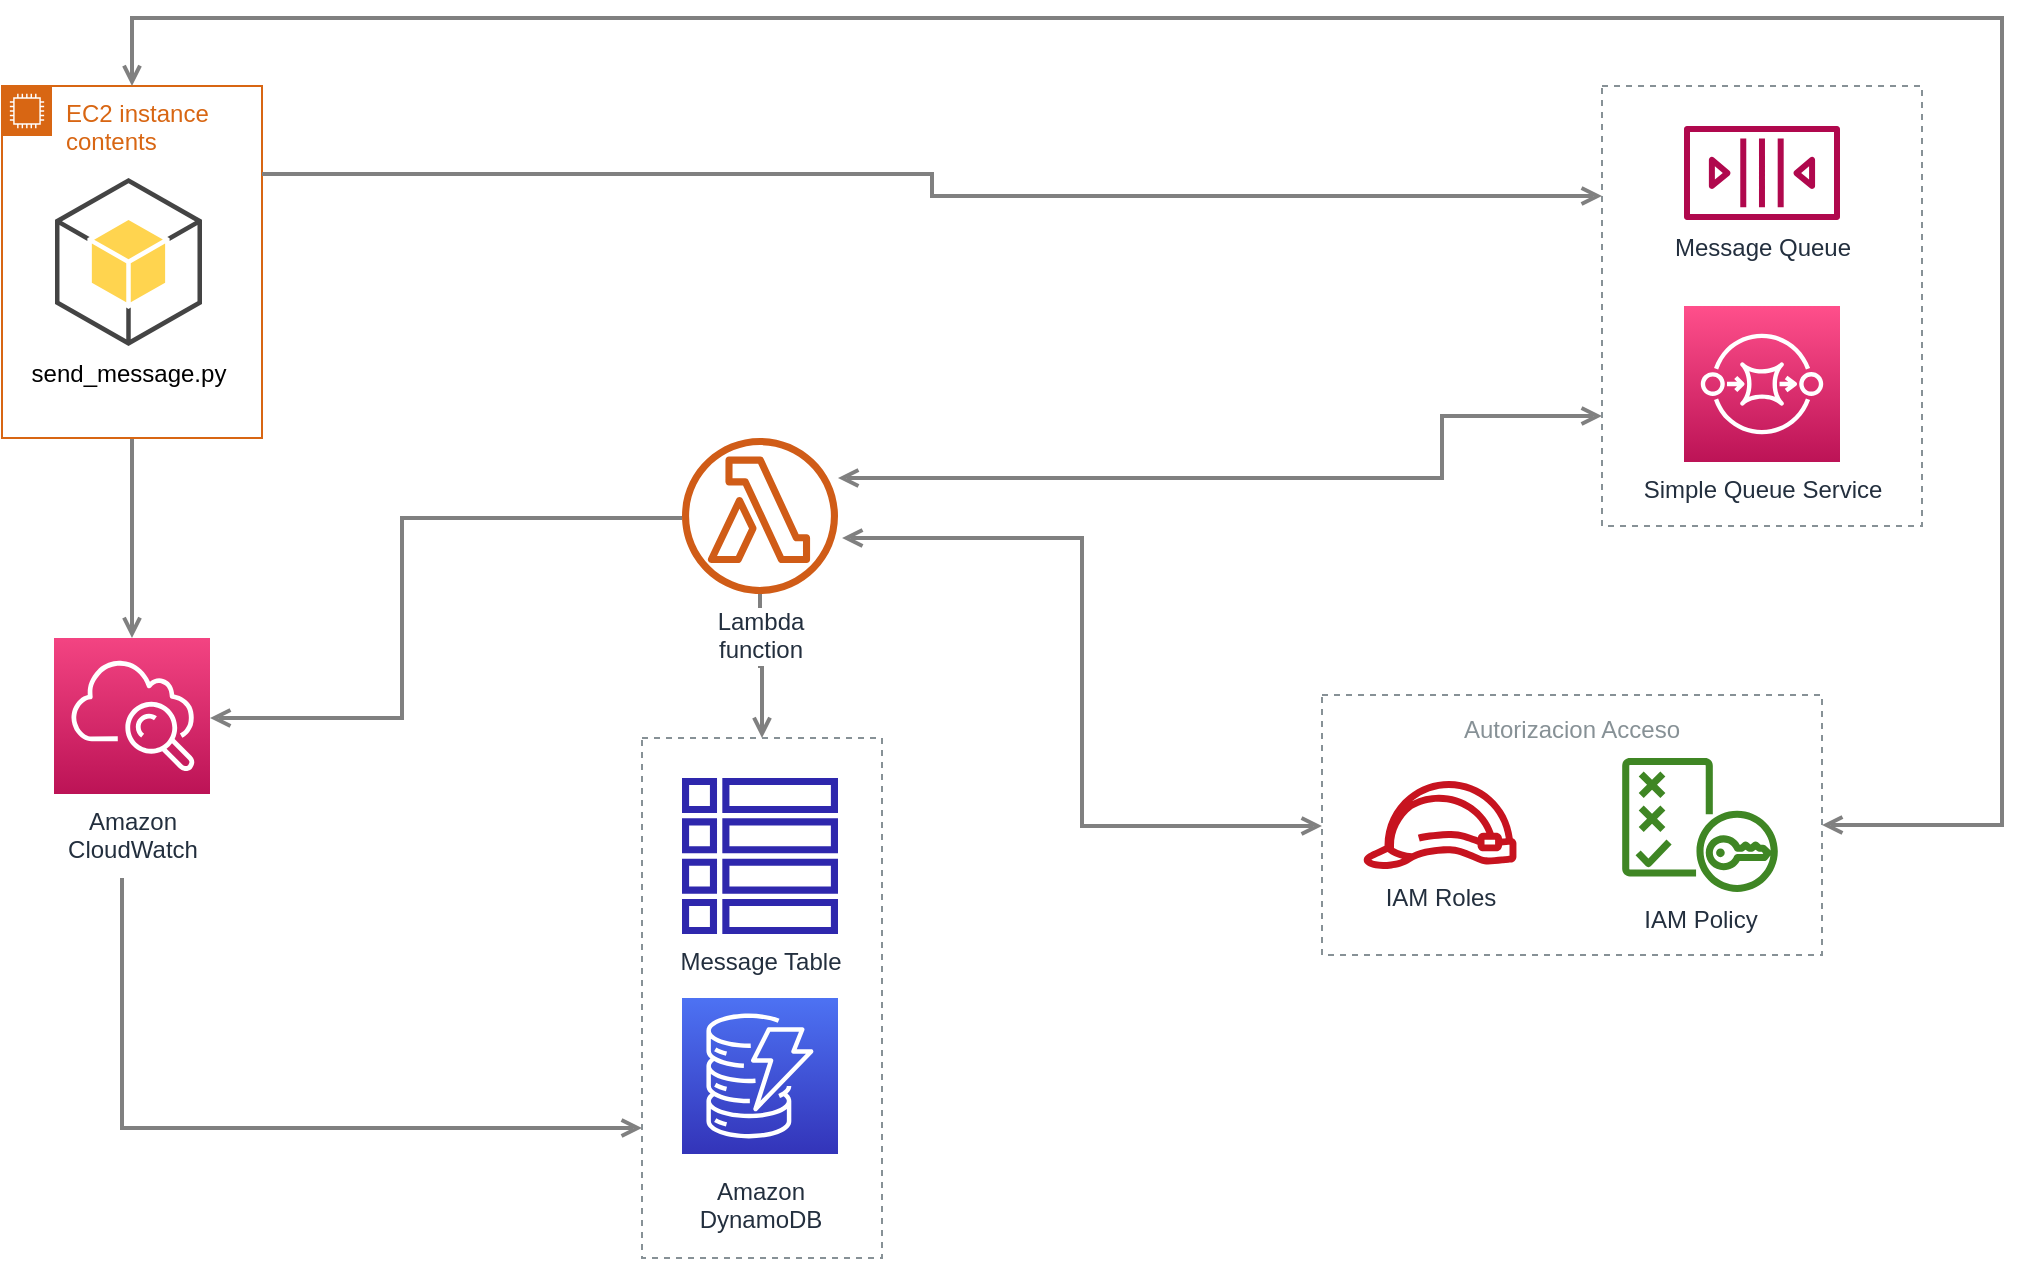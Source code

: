 <mxfile version="19.0.3" type="device"><diagram id="Ht1M8jgEwFfnCIfOTk4-" name="Page-1"><mxGraphModel dx="1730" dy="1068" grid="1" gridSize="10" guides="1" tooltips="1" connect="1" arrows="1" fold="1" page="1" pageScale="1" pageWidth="1169" pageHeight="827" math="0" shadow="0"><root><mxCell id="0"/><mxCell id="1" parent="0"/><mxCell id="UEzPUAAOIrF-is8g5C7q-124" style="edgeStyle=orthogonalEdgeStyle;rounded=0;orthogonalLoop=1;jettySize=auto;html=1;startArrow=open;startFill=0;endArrow=none;endFill=0;strokeWidth=2;strokeColor=#808080;entryX=0.5;entryY=1;entryDx=0;entryDy=0;" parent="1" source="UEzPUAAOIrF-is8g5C7q-121" target="r67qUP1LdX7itHrZpyis-3" edge="1"><mxGeometry relative="1" as="geometry"><Array as="points"/><mxPoint x="170" y="410" as="sourcePoint"/></mxGeometry></mxCell><mxCell id="UEzPUAAOIrF-is8g5C7q-126" style="edgeStyle=orthogonalEdgeStyle;rounded=0;orthogonalLoop=1;jettySize=auto;html=1;startArrow=none;startFill=0;endArrow=open;endFill=0;strokeWidth=2;strokeColor=#808080;" parent="1" source="UEzPUAAOIrF-is8g5C7q-115" target="UEzPUAAOIrF-is8g5C7q-121" edge="1"><mxGeometry relative="1" as="geometry"><mxPoint x="490.5" y="250.5" as="sourcePoint"/><mxPoint x="240" y="470" as="targetPoint"/><Array as="points"><mxPoint x="240" y="360"/><mxPoint x="240" y="460"/></Array></mxGeometry></mxCell><mxCell id="UEzPUAAOIrF-is8g5C7q-132" style="edgeStyle=orthogonalEdgeStyle;rounded=0;orthogonalLoop=1;jettySize=auto;html=1;startArrow=open;startFill=0;endArrow=open;endFill=0;strokeWidth=2;strokeColor=#808080;entryX=0;entryY=0.75;entryDx=0;entryDy=0;" parent="1" source="UEzPUAAOIrF-is8g5C7q-115" target="r67qUP1LdX7itHrZpyis-11" edge="1"><mxGeometry relative="1" as="geometry"><Array as="points"><mxPoint x="760" y="340"/><mxPoint x="760" y="309"/></Array><mxPoint x="760" y="220" as="targetPoint"/></mxGeometry></mxCell><mxCell id="UEzPUAAOIrF-is8g5C7q-141" style="edgeStyle=orthogonalEdgeStyle;rounded=0;orthogonalLoop=1;jettySize=auto;html=1;startArrow=none;startFill=0;endArrow=open;endFill=0;strokeWidth=2;strokeColor=#808080;entryX=0.5;entryY=0;entryDx=0;entryDy=0;" parent="1" source="UEzPUAAOIrF-is8g5C7q-115" target="r67qUP1LdX7itHrZpyis-10" edge="1"><mxGeometry relative="1" as="geometry"><mxPoint x="620" y="350" as="sourcePoint"/><mxPoint x="320" y="450" as="targetPoint"/><Array as="points"/></mxGeometry></mxCell><mxCell id="UEzPUAAOIrF-is8g5C7q-115" value="Lambda&lt;br&gt;function" style="outlineConnect=0;fontColor=#232F3E;gradientColor=none;fillColor=#D05C17;strokeColor=none;dashed=0;verticalLabelPosition=bottom;verticalAlign=top;align=center;html=1;fontSize=12;fontStyle=0;aspect=fixed;pointerEvents=1;shape=mxgraph.aws4.lambda_function;labelBackgroundColor=#ffffff;" parent="1" vertex="1"><mxGeometry x="380" y="320" width="78" height="78" as="geometry"/></mxCell><mxCell id="UEzPUAAOIrF-is8g5C7q-121" value="Amazon&lt;br&gt;CloudWatch&lt;br&gt;" style="outlineConnect=0;fontColor=#232F3E;gradientColor=#F34482;gradientDirection=north;fillColor=#BC1356;strokeColor=#ffffff;dashed=0;verticalLabelPosition=bottom;verticalAlign=top;align=center;html=1;fontSize=12;fontStyle=0;aspect=fixed;shape=mxgraph.aws4.resourceIcon;resIcon=mxgraph.aws4.cloudwatch;labelBackgroundColor=#ffffff;" parent="1" vertex="1"><mxGeometry x="66.0" y="420" width="78" height="78" as="geometry"/></mxCell><mxCell id="r67qUP1LdX7itHrZpyis-3" value="EC2 instance contents" style="points=[[0,0],[0.25,0],[0.5,0],[0.75,0],[1,0],[1,0.25],[1,0.5],[1,0.75],[1,1],[0.75,1],[0.5,1],[0.25,1],[0,1],[0,0.75],[0,0.5],[0,0.25]];outlineConnect=0;gradientColor=none;html=1;whiteSpace=wrap;fontSize=12;fontStyle=0;container=1;pointerEvents=0;collapsible=0;recursiveResize=0;shape=mxgraph.aws4.group;grIcon=mxgraph.aws4.group_ec2_instance_contents;strokeColor=#D86613;fillColor=none;verticalAlign=top;align=left;spacingLeft=30;fontColor=#D86613;dashed=0;" vertex="1" parent="1"><mxGeometry x="40" y="144" width="130" height="176" as="geometry"/></mxCell><mxCell id="r67qUP1LdX7itHrZpyis-1" value="send_message.py" style="outlineConnect=0;dashed=0;verticalLabelPosition=bottom;verticalAlign=top;align=center;html=1;shape=mxgraph.aws3.android;fillColor=#FFD44F;gradientColor=none;" vertex="1" parent="r67qUP1LdX7itHrZpyis-3"><mxGeometry x="26.5" y="46" width="73.5" height="84" as="geometry"/></mxCell><mxCell id="r67qUP1LdX7itHrZpyis-12" value="" style="group" vertex="1" connectable="0" parent="1"><mxGeometry x="840" y="144" width="160" height="220" as="geometry"/></mxCell><mxCell id="r67qUP1LdX7itHrZpyis-8" value="Message Queue" style="sketch=0;outlineConnect=0;fontColor=#232F3E;gradientColor=none;fillColor=#B0084D;strokeColor=none;dashed=0;verticalLabelPosition=bottom;verticalAlign=top;align=center;html=1;fontSize=12;fontStyle=0;aspect=fixed;pointerEvents=1;shape=mxgraph.aws4.queue;" vertex="1" parent="r67qUP1LdX7itHrZpyis-12"><mxGeometry x="41" y="20" width="78" height="47" as="geometry"/></mxCell><mxCell id="r67qUP1LdX7itHrZpyis-9" value="Simple Queue Service" style="sketch=0;points=[[0,0,0],[0.25,0,0],[0.5,0,0],[0.75,0,0],[1,0,0],[0,1,0],[0.25,1,0],[0.5,1,0],[0.75,1,0],[1,1,0],[0,0.25,0],[0,0.5,0],[0,0.75,0],[1,0.25,0],[1,0.5,0],[1,0.75,0]];outlineConnect=0;fontColor=#232F3E;gradientColor=#FF4F8B;gradientDirection=north;fillColor=#BC1356;strokeColor=#ffffff;dashed=0;verticalLabelPosition=bottom;verticalAlign=top;align=center;html=1;fontSize=12;fontStyle=0;aspect=fixed;shape=mxgraph.aws4.resourceIcon;resIcon=mxgraph.aws4.sqs;" vertex="1" parent="r67qUP1LdX7itHrZpyis-12"><mxGeometry x="41" y="110" width="78" height="78" as="geometry"/></mxCell><mxCell id="r67qUP1LdX7itHrZpyis-11" value="" style="outlineConnect=0;gradientColor=none;html=1;whiteSpace=wrap;fontSize=12;fontStyle=0;strokeColor=#879196;fillColor=none;verticalAlign=top;align=center;fontColor=#879196;dashed=1;spacingTop=3;" vertex="1" parent="r67qUP1LdX7itHrZpyis-12"><mxGeometry width="160" height="220" as="geometry"/></mxCell><mxCell id="r67qUP1LdX7itHrZpyis-13" value="" style="group" vertex="1" connectable="0" parent="1"><mxGeometry x="360" y="470" width="120" height="260" as="geometry"/></mxCell><mxCell id="UEzPUAAOIrF-is8g5C7q-119" value="Amazon&lt;br&gt;DynamoDB&lt;br&gt;" style="outlineConnect=0;fontColor=#232F3E;gradientColor=#4D72F3;gradientDirection=north;fillColor=#3334B9;strokeColor=#ffffff;dashed=0;verticalLabelPosition=bottom;verticalAlign=top;align=center;html=1;fontSize=12;fontStyle=0;aspect=fixed;shape=mxgraph.aws4.resourceIcon;resIcon=mxgraph.aws4.dynamodb;labelBackgroundColor=#ffffff;spacingTop=5;" parent="r67qUP1LdX7itHrZpyis-13" vertex="1"><mxGeometry x="20.0" y="130" width="78" height="78" as="geometry"/></mxCell><mxCell id="r67qUP1LdX7itHrZpyis-5" value="Message Table" style="sketch=0;outlineConnect=0;fontColor=#232F3E;gradientColor=none;fillColor=#2E27AD;strokeColor=none;dashed=0;verticalLabelPosition=bottom;verticalAlign=top;align=center;html=1;fontSize=12;fontStyle=0;aspect=fixed;pointerEvents=1;shape=mxgraph.aws4.table;" vertex="1" parent="r67qUP1LdX7itHrZpyis-13"><mxGeometry x="20" y="20" width="78" height="78" as="geometry"/></mxCell><mxCell id="r67qUP1LdX7itHrZpyis-10" value="" style="outlineConnect=0;gradientColor=none;html=1;whiteSpace=wrap;fontSize=12;fontStyle=0;strokeColor=#879196;fillColor=none;verticalAlign=top;align=center;fontColor=#879196;dashed=1;spacingTop=3;" vertex="1" parent="r67qUP1LdX7itHrZpyis-13"><mxGeometry width="120" height="260" as="geometry"/></mxCell><mxCell id="r67qUP1LdX7itHrZpyis-15" style="edgeStyle=orthogonalEdgeStyle;rounded=0;orthogonalLoop=1;jettySize=auto;html=1;startArrow=none;startFill=0;endArrow=open;endFill=0;strokeWidth=2;strokeColor=#808080;entryX=0;entryY=0.25;entryDx=0;entryDy=0;exitX=1;exitY=0.25;exitDx=0;exitDy=0;" edge="1" parent="1" source="r67qUP1LdX7itHrZpyis-3" target="r67qUP1LdX7itHrZpyis-11"><mxGeometry relative="1" as="geometry"><mxPoint x="170" y="180" as="sourcePoint"/><mxPoint x="840" y="180" as="targetPoint"/><Array as="points"/></mxGeometry></mxCell><mxCell id="r67qUP1LdX7itHrZpyis-16" style="edgeStyle=orthogonalEdgeStyle;rounded=0;orthogonalLoop=1;jettySize=auto;html=1;startArrow=open;startFill=0;endArrow=none;endFill=0;strokeWidth=2;strokeColor=#808080;exitX=0;exitY=0.75;exitDx=0;exitDy=0;" edge="1" parent="1" source="r67qUP1LdX7itHrZpyis-10"><mxGeometry relative="1" as="geometry"><Array as="points"><mxPoint x="100" y="665"/><mxPoint x="100" y="540"/></Array><mxPoint x="115" y="430" as="sourcePoint"/><mxPoint x="100" y="540" as="targetPoint"/></mxGeometry></mxCell><mxCell id="r67qUP1LdX7itHrZpyis-19" value="" style="group" vertex="1" connectable="0" parent="1"><mxGeometry x="700" y="448.5" width="250" height="130" as="geometry"/></mxCell><mxCell id="UEzPUAAOIrF-is8g5C7q-122" value="IAM Roles" style="outlineConnect=0;fontColor=#232F3E;gradientColor=none;fillColor=#C7131F;strokeColor=none;dashed=0;verticalLabelPosition=bottom;verticalAlign=top;align=center;html=1;fontSize=12;fontStyle=0;aspect=fixed;pointerEvents=1;shape=mxgraph.aws4.role;labelBackgroundColor=#ffffff;" parent="r67qUP1LdX7itHrZpyis-19" vertex="1"><mxGeometry x="20.0" y="43" width="78" height="44" as="geometry"/></mxCell><mxCell id="r67qUP1LdX7itHrZpyis-17" value="Autorizacion Acceso" style="outlineConnect=0;gradientColor=none;html=1;whiteSpace=wrap;fontSize=12;fontStyle=0;strokeColor=#879196;fillColor=none;verticalAlign=top;align=center;fontColor=#879196;dashed=1;spacingTop=3;" vertex="1" parent="r67qUP1LdX7itHrZpyis-19"><mxGeometry width="250" height="130" as="geometry"/></mxCell><mxCell id="r67qUP1LdX7itHrZpyis-18" value="IAM Policy" style="sketch=0;outlineConnect=0;fontColor=#232F3E;gradientColor=none;fillColor=#3F8624;strokeColor=none;dashed=0;verticalLabelPosition=bottom;verticalAlign=top;align=center;html=1;fontSize=12;fontStyle=0;aspect=fixed;pointerEvents=1;shape=mxgraph.aws4.policy;" vertex="1" parent="r67qUP1LdX7itHrZpyis-19"><mxGeometry x="150" y="31.5" width="78" height="67" as="geometry"/></mxCell><mxCell id="r67qUP1LdX7itHrZpyis-20" style="edgeStyle=orthogonalEdgeStyle;rounded=0;orthogonalLoop=1;jettySize=auto;html=1;startArrow=open;startFill=0;endArrow=open;endFill=0;strokeWidth=2;strokeColor=#808080;entryX=0;entryY=0.5;entryDx=0;entryDy=0;exitX=1.026;exitY=0.641;exitDx=0;exitDy=0;exitPerimeter=0;" edge="1" parent="1" source="UEzPUAAOIrF-is8g5C7q-115" target="r67qUP1LdX7itHrZpyis-17"><mxGeometry relative="1" as="geometry"><Array as="points"><mxPoint x="580" y="370"/><mxPoint x="580" y="514"/><mxPoint x="700" y="514"/></Array><mxPoint x="467.999" y="369" as="sourcePoint"/><mxPoint x="690" y="510" as="targetPoint"/></mxGeometry></mxCell><mxCell id="r67qUP1LdX7itHrZpyis-21" style="edgeStyle=orthogonalEdgeStyle;rounded=0;orthogonalLoop=1;jettySize=auto;html=1;startArrow=open;startFill=0;endArrow=open;endFill=0;strokeWidth=2;strokeColor=#808080;entryX=1;entryY=0.5;entryDx=0;entryDy=0;exitX=0.5;exitY=0;exitDx=0;exitDy=0;" edge="1" parent="1" source="r67qUP1LdX7itHrZpyis-3" target="r67qUP1LdX7itHrZpyis-17"><mxGeometry relative="1" as="geometry"><Array as="points"><mxPoint x="105" y="110"/><mxPoint x="1040" y="110"/><mxPoint x="1040" y="514"/></Array><mxPoint x="470.027" y="379.998" as="sourcePoint"/><mxPoint x="710" y="523.5" as="targetPoint"/></mxGeometry></mxCell></root></mxGraphModel></diagram></mxfile>
